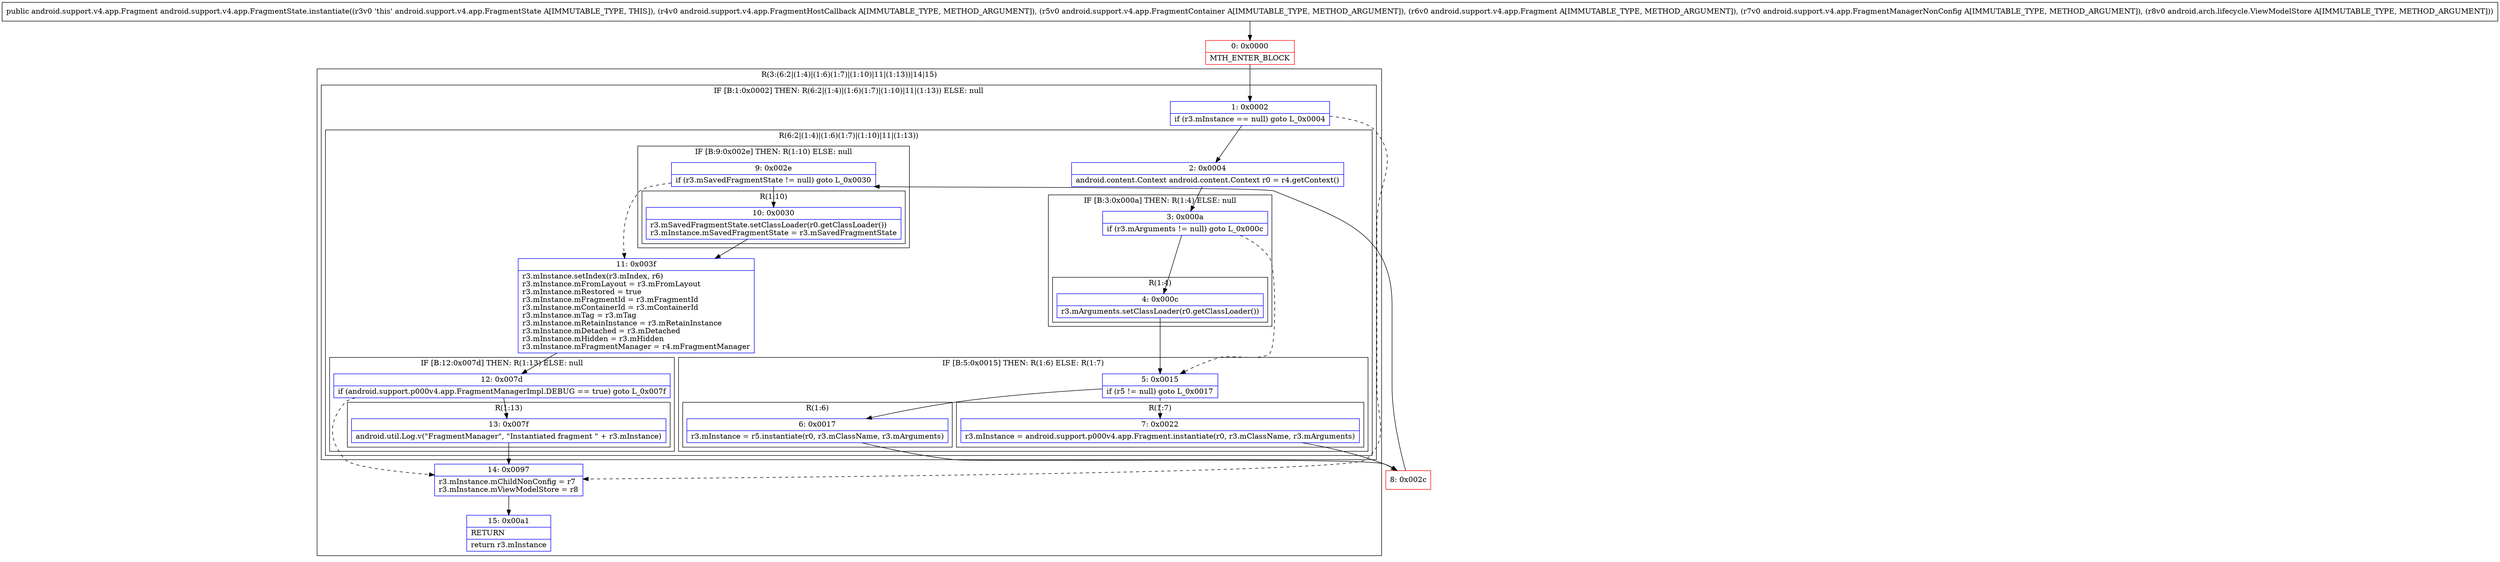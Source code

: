 digraph "CFG forandroid.support.v4.app.FragmentState.instantiate(Landroid\/support\/v4\/app\/FragmentHostCallback;Landroid\/support\/v4\/app\/FragmentContainer;Landroid\/support\/v4\/app\/Fragment;Landroid\/support\/v4\/app\/FragmentManagerNonConfig;Landroid\/arch\/lifecycle\/ViewModelStore;)Landroid\/support\/v4\/app\/Fragment;" {
subgraph cluster_Region_524166001 {
label = "R(3:(6:2|(1:4)|(1:6)(1:7)|(1:10)|11|(1:13))|14|15)";
node [shape=record,color=blue];
subgraph cluster_IfRegion_1353267247 {
label = "IF [B:1:0x0002] THEN: R(6:2|(1:4)|(1:6)(1:7)|(1:10)|11|(1:13)) ELSE: null";
node [shape=record,color=blue];
Node_1 [shape=record,label="{1\:\ 0x0002|if (r3.mInstance == null) goto L_0x0004\l}"];
subgraph cluster_Region_78723276 {
label = "R(6:2|(1:4)|(1:6)(1:7)|(1:10)|11|(1:13))";
node [shape=record,color=blue];
Node_2 [shape=record,label="{2\:\ 0x0004|android.content.Context android.content.Context r0 = r4.getContext()\l}"];
subgraph cluster_IfRegion_254632902 {
label = "IF [B:3:0x000a] THEN: R(1:4) ELSE: null";
node [shape=record,color=blue];
Node_3 [shape=record,label="{3\:\ 0x000a|if (r3.mArguments != null) goto L_0x000c\l}"];
subgraph cluster_Region_1149552554 {
label = "R(1:4)";
node [shape=record,color=blue];
Node_4 [shape=record,label="{4\:\ 0x000c|r3.mArguments.setClassLoader(r0.getClassLoader())\l}"];
}
}
subgraph cluster_IfRegion_1974327285 {
label = "IF [B:5:0x0015] THEN: R(1:6) ELSE: R(1:7)";
node [shape=record,color=blue];
Node_5 [shape=record,label="{5\:\ 0x0015|if (r5 != null) goto L_0x0017\l}"];
subgraph cluster_Region_423929534 {
label = "R(1:6)";
node [shape=record,color=blue];
Node_6 [shape=record,label="{6\:\ 0x0017|r3.mInstance = r5.instantiate(r0, r3.mClassName, r3.mArguments)\l}"];
}
subgraph cluster_Region_1558487997 {
label = "R(1:7)";
node [shape=record,color=blue];
Node_7 [shape=record,label="{7\:\ 0x0022|r3.mInstance = android.support.p000v4.app.Fragment.instantiate(r0, r3.mClassName, r3.mArguments)\l}"];
}
}
subgraph cluster_IfRegion_468076442 {
label = "IF [B:9:0x002e] THEN: R(1:10) ELSE: null";
node [shape=record,color=blue];
Node_9 [shape=record,label="{9\:\ 0x002e|if (r3.mSavedFragmentState != null) goto L_0x0030\l}"];
subgraph cluster_Region_1360955317 {
label = "R(1:10)";
node [shape=record,color=blue];
Node_10 [shape=record,label="{10\:\ 0x0030|r3.mSavedFragmentState.setClassLoader(r0.getClassLoader())\lr3.mInstance.mSavedFragmentState = r3.mSavedFragmentState\l}"];
}
}
Node_11 [shape=record,label="{11\:\ 0x003f|r3.mInstance.setIndex(r3.mIndex, r6)\lr3.mInstance.mFromLayout = r3.mFromLayout\lr3.mInstance.mRestored = true\lr3.mInstance.mFragmentId = r3.mFragmentId\lr3.mInstance.mContainerId = r3.mContainerId\lr3.mInstance.mTag = r3.mTag\lr3.mInstance.mRetainInstance = r3.mRetainInstance\lr3.mInstance.mDetached = r3.mDetached\lr3.mInstance.mHidden = r3.mHidden\lr3.mInstance.mFragmentManager = r4.mFragmentManager\l}"];
subgraph cluster_IfRegion_35093641 {
label = "IF [B:12:0x007d] THEN: R(1:13) ELSE: null";
node [shape=record,color=blue];
Node_12 [shape=record,label="{12\:\ 0x007d|if (android.support.p000v4.app.FragmentManagerImpl.DEBUG == true) goto L_0x007f\l}"];
subgraph cluster_Region_1723866206 {
label = "R(1:13)";
node [shape=record,color=blue];
Node_13 [shape=record,label="{13\:\ 0x007f|android.util.Log.v(\"FragmentManager\", \"Instantiated fragment \" + r3.mInstance)\l}"];
}
}
}
}
Node_14 [shape=record,label="{14\:\ 0x0097|r3.mInstance.mChildNonConfig = r7\lr3.mInstance.mViewModelStore = r8\l}"];
Node_15 [shape=record,label="{15\:\ 0x00a1|RETURN\l|return r3.mInstance\l}"];
}
Node_0 [shape=record,color=red,label="{0\:\ 0x0000|MTH_ENTER_BLOCK\l}"];
Node_8 [shape=record,color=red,label="{8\:\ 0x002c}"];
MethodNode[shape=record,label="{public android.support.v4.app.Fragment android.support.v4.app.FragmentState.instantiate((r3v0 'this' android.support.v4.app.FragmentState A[IMMUTABLE_TYPE, THIS]), (r4v0 android.support.v4.app.FragmentHostCallback A[IMMUTABLE_TYPE, METHOD_ARGUMENT]), (r5v0 android.support.v4.app.FragmentContainer A[IMMUTABLE_TYPE, METHOD_ARGUMENT]), (r6v0 android.support.v4.app.Fragment A[IMMUTABLE_TYPE, METHOD_ARGUMENT]), (r7v0 android.support.v4.app.FragmentManagerNonConfig A[IMMUTABLE_TYPE, METHOD_ARGUMENT]), (r8v0 android.arch.lifecycle.ViewModelStore A[IMMUTABLE_TYPE, METHOD_ARGUMENT])) }"];
MethodNode -> Node_0;
Node_1 -> Node_2;
Node_1 -> Node_14[style=dashed];
Node_2 -> Node_3;
Node_3 -> Node_4;
Node_3 -> Node_5[style=dashed];
Node_4 -> Node_5;
Node_5 -> Node_6;
Node_5 -> Node_7[style=dashed];
Node_6 -> Node_8;
Node_7 -> Node_8;
Node_9 -> Node_10;
Node_9 -> Node_11[style=dashed];
Node_10 -> Node_11;
Node_11 -> Node_12;
Node_12 -> Node_13;
Node_12 -> Node_14[style=dashed];
Node_13 -> Node_14;
Node_14 -> Node_15;
Node_0 -> Node_1;
Node_8 -> Node_9;
}

